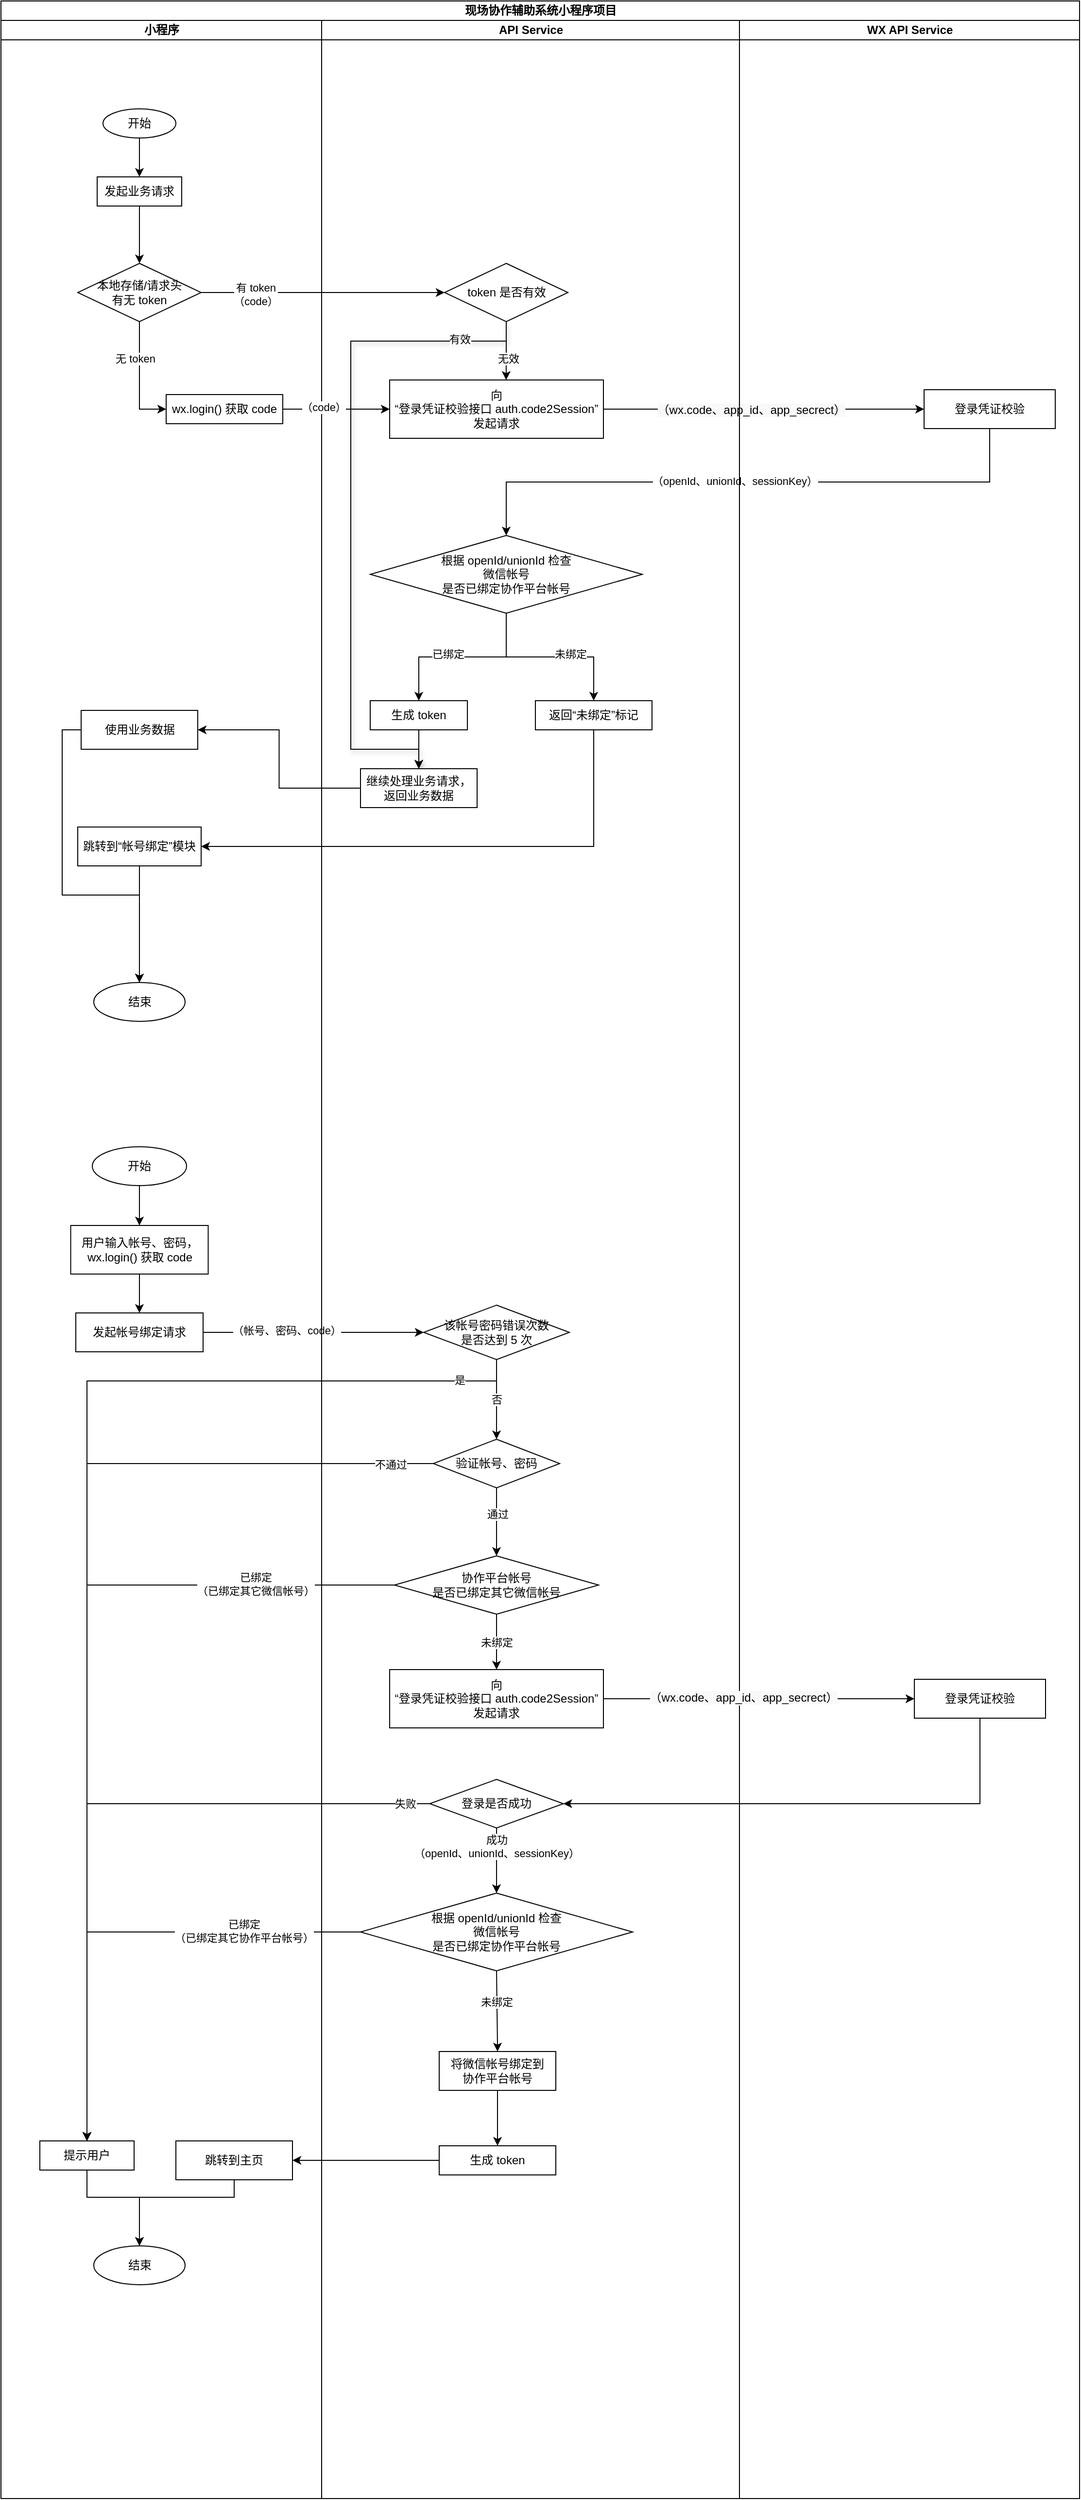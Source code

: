 <mxfile version="14.2.9" type="github">
  <diagram id="qEqpJyWe6qSXdvCc5dsq" name="Page-1">
    <mxGraphModel dx="1422" dy="762" grid="1" gridSize="10" guides="1" tooltips="1" connect="1" arrows="1" fold="1" page="1" pageScale="1" pageWidth="827" pageHeight="1169" math="0" shadow="0">
      <root>
        <mxCell id="0" />
        <mxCell id="1" parent="0" />
        <mxCell id="DzDD1wnCTY82jCdEC3I6-1" value="现场协作辅助系统小程序项目" style="swimlane;html=1;childLayout=stackLayout;resizeParent=1;resizeParentMax=0;startSize=20;" parent="1" vertex="1">
          <mxGeometry x="50" y="30" width="1110" height="2570" as="geometry">
            <mxRectangle x="70" y="40" width="60" height="20" as="alternateBounds" />
          </mxGeometry>
        </mxCell>
        <mxCell id="DzDD1wnCTY82jCdEC3I6-2" style="edgeStyle=orthogonalEdgeStyle;rounded=0;orthogonalLoop=1;jettySize=auto;html=1;entryX=0;entryY=0.5;entryDx=0;entryDy=0;" parent="DzDD1wnCTY82jCdEC3I6-1" source="DzDD1wnCTY82jCdEC3I6-17" target="DzDD1wnCTY82jCdEC3I6-42" edge="1">
          <mxGeometry relative="1" as="geometry">
            <Array as="points">
              <mxPoint x="370" y="300" />
            </Array>
          </mxGeometry>
        </mxCell>
        <mxCell id="DzDD1wnCTY82jCdEC3I6-3" value="有 token&lt;br&gt;（code）" style="edgeLabel;html=1;align=center;verticalAlign=middle;resizable=0;points=[];" parent="DzDD1wnCTY82jCdEC3I6-2" vertex="1" connectable="0">
          <mxGeometry x="-0.158" y="-2" relative="1" as="geometry">
            <mxPoint x="-50" as="offset" />
          </mxGeometry>
        </mxCell>
        <mxCell id="DzDD1wnCTY82jCdEC3I6-6" style="edgeStyle=orthogonalEdgeStyle;rounded=0;orthogonalLoop=1;jettySize=auto;html=1;exitX=1;exitY=0.5;exitDx=0;exitDy=0;entryX=0;entryY=0.5;entryDx=0;entryDy=0;" parent="DzDD1wnCTY82jCdEC3I6-1" source="DzDD1wnCTY82jCdEC3I6-43" target="DzDD1wnCTY82jCdEC3I6-66" edge="1">
          <mxGeometry relative="1" as="geometry" />
        </mxCell>
        <mxCell id="DzDD1wnCTY82jCdEC3I6-7" value="&lt;span style=&quot;font-size: 12px ; background-color: rgb(248 , 249 , 250)&quot;&gt;（wx.code、app_id、app_secrect）&lt;/span&gt;" style="edgeLabel;html=1;align=center;verticalAlign=middle;resizable=0;points=[];" parent="DzDD1wnCTY82jCdEC3I6-6" vertex="1" connectable="0">
          <mxGeometry x="-0.256" y="-1" relative="1" as="geometry">
            <mxPoint x="29" as="offset" />
          </mxGeometry>
        </mxCell>
        <mxCell id="DzDD1wnCTY82jCdEC3I6-8" style="edgeStyle=orthogonalEdgeStyle;rounded=0;orthogonalLoop=1;jettySize=auto;html=1;exitX=0.5;exitY=1;exitDx=0;exitDy=0;entryX=0.5;entryY=0;entryDx=0;entryDy=0;" parent="DzDD1wnCTY82jCdEC3I6-1" source="DzDD1wnCTY82jCdEC3I6-66" target="DzDD1wnCTY82jCdEC3I6-48" edge="1">
          <mxGeometry relative="1" as="geometry">
            <mxPoint x="580" y="530" as="targetPoint" />
          </mxGeometry>
        </mxCell>
        <mxCell id="DzDD1wnCTY82jCdEC3I6-9" value="（openId、unionId、sessionKey）" style="edgeLabel;html=1;align=center;verticalAlign=middle;resizable=0;points=[];" parent="DzDD1wnCTY82jCdEC3I6-8" vertex="1" connectable="0">
          <mxGeometry x="0.051" y="-1" relative="1" as="geometry">
            <mxPoint x="1" as="offset" />
          </mxGeometry>
        </mxCell>
        <mxCell id="DzDD1wnCTY82jCdEC3I6-10" style="edgeStyle=orthogonalEdgeStyle;rounded=0;orthogonalLoop=1;jettySize=auto;html=1;exitX=0.5;exitY=1;exitDx=0;exitDy=0;entryX=1;entryY=0.5;entryDx=0;entryDy=0;" parent="DzDD1wnCTY82jCdEC3I6-1" source="DzDD1wnCTY82jCdEC3I6-49" target="DzDD1wnCTY82jCdEC3I6-23" edge="1">
          <mxGeometry relative="1" as="geometry" />
        </mxCell>
        <mxCell id="DzDD1wnCTY82jCdEC3I6-11" style="edgeStyle=orthogonalEdgeStyle;rounded=0;orthogonalLoop=1;jettySize=auto;html=1;exitX=0;exitY=0.5;exitDx=0;exitDy=0;entryX=1;entryY=0.5;entryDx=0;entryDy=0;" parent="DzDD1wnCTY82jCdEC3I6-1" source="DzDD1wnCTY82jCdEC3I6-52" target="DzDD1wnCTY82jCdEC3I6-21" edge="1">
          <mxGeometry relative="1" as="geometry" />
        </mxCell>
        <mxCell id="DzDD1wnCTY82jCdEC3I6-12" style="edgeStyle=orthogonalEdgeStyle;rounded=0;sketch=0;jumpStyle=arc;jumpSize=10;orthogonalLoop=1;jettySize=auto;html=1;exitX=1;exitY=0.5;exitDx=0;exitDy=0;shadow=0;endArrow=classic;endFill=1;entryX=0;entryY=0.5;entryDx=0;entryDy=0;" parent="DzDD1wnCTY82jCdEC3I6-1" source="DzDD1wnCTY82jCdEC3I6-28" target="kSkLTHyGIWRU16GdgBm4-1" edge="1">
          <mxGeometry relative="1" as="geometry">
            <mxPoint x="400" y="1371" as="targetPoint" />
          </mxGeometry>
        </mxCell>
        <mxCell id="DzDD1wnCTY82jCdEC3I6-13" value="（帐号、密码、code）" style="edgeLabel;html=1;align=center;verticalAlign=middle;resizable=0;points=[];" parent="DzDD1wnCTY82jCdEC3I6-12" vertex="1" connectable="0">
          <mxGeometry x="-0.244" y="2" relative="1" as="geometry">
            <mxPoint as="offset" />
          </mxGeometry>
        </mxCell>
        <mxCell id="DzDD1wnCTY82jCdEC3I6-14" value="小程序" style="swimlane;html=1;startSize=20;" parent="DzDD1wnCTY82jCdEC3I6-1" vertex="1">
          <mxGeometry y="20" width="330" height="2550" as="geometry" />
        </mxCell>
        <mxCell id="DzDD1wnCTY82jCdEC3I6-15" style="edgeStyle=orthogonalEdgeStyle;rounded=0;orthogonalLoop=1;jettySize=auto;html=1;exitX=0.5;exitY=1;exitDx=0;exitDy=0;entryX=0.5;entryY=0;entryDx=0;entryDy=0;" parent="DzDD1wnCTY82jCdEC3I6-14" source="DzDD1wnCTY82jCdEC3I6-16" target="DzDD1wnCTY82jCdEC3I6-25" edge="1">
          <mxGeometry relative="1" as="geometry" />
        </mxCell>
        <mxCell id="DzDD1wnCTY82jCdEC3I6-16" value="开始" style="ellipse;whiteSpace=wrap;html=1;" parent="DzDD1wnCTY82jCdEC3I6-14" vertex="1">
          <mxGeometry x="105" y="91" width="75" height="30" as="geometry" />
        </mxCell>
        <mxCell id="DzDD1wnCTY82jCdEC3I6-17" value="本地存储/请求头&lt;br&gt;有无 token" style="rhombus;whiteSpace=wrap;html=1;" parent="DzDD1wnCTY82jCdEC3I6-14" vertex="1">
          <mxGeometry x="79" y="250" width="127" height="60" as="geometry" />
        </mxCell>
        <mxCell id="DzDD1wnCTY82jCdEC3I6-20" style="edgeStyle=orthogonalEdgeStyle;rounded=0;orthogonalLoop=1;jettySize=auto;html=1;exitX=0;exitY=0.5;exitDx=0;exitDy=0;entryX=0.5;entryY=0;entryDx=0;entryDy=0;" parent="DzDD1wnCTY82jCdEC3I6-14" source="DzDD1wnCTY82jCdEC3I6-21" target="DzDD1wnCTY82jCdEC3I6-22" edge="1">
          <mxGeometry relative="1" as="geometry">
            <Array as="points">
              <mxPoint x="63" y="730" />
              <mxPoint x="63" y="900" />
              <mxPoint x="143" y="900" />
            </Array>
          </mxGeometry>
        </mxCell>
        <mxCell id="DzDD1wnCTY82jCdEC3I6-21" value="使用业务数据" style="rounded=0;whiteSpace=wrap;html=1;" parent="DzDD1wnCTY82jCdEC3I6-14" vertex="1">
          <mxGeometry x="82.5" y="710" width="120" height="40" as="geometry" />
        </mxCell>
        <mxCell id="DzDD1wnCTY82jCdEC3I6-22" value="结束" style="ellipse;whiteSpace=wrap;html=1;" parent="DzDD1wnCTY82jCdEC3I6-14" vertex="1">
          <mxGeometry x="95.5" y="990" width="94" height="40" as="geometry" />
        </mxCell>
        <mxCell id="DzDD1wnCTY82jCdEC3I6-23" value="跳转到“帐号绑定”模块" style="rounded=0;whiteSpace=wrap;html=1;" parent="DzDD1wnCTY82jCdEC3I6-14" vertex="1">
          <mxGeometry x="79" y="830" width="127" height="40" as="geometry" />
        </mxCell>
        <mxCell id="DzDD1wnCTY82jCdEC3I6-24" style="edgeStyle=orthogonalEdgeStyle;rounded=0;orthogonalLoop=1;jettySize=auto;html=1;exitX=0.5;exitY=1;exitDx=0;exitDy=0;entryX=0.5;entryY=0;entryDx=0;entryDy=0;" parent="DzDD1wnCTY82jCdEC3I6-14" source="DzDD1wnCTY82jCdEC3I6-25" target="DzDD1wnCTY82jCdEC3I6-17" edge="1">
          <mxGeometry relative="1" as="geometry">
            <mxPoint x="142.5" y="180" as="targetPoint" />
          </mxGeometry>
        </mxCell>
        <mxCell id="DzDD1wnCTY82jCdEC3I6-25" value="发起业务请求" style="rounded=0;whiteSpace=wrap;html=1;" parent="DzDD1wnCTY82jCdEC3I6-14" vertex="1">
          <mxGeometry x="99" y="161" width="87" height="30" as="geometry" />
        </mxCell>
        <mxCell id="DzDD1wnCTY82jCdEC3I6-26" style="edgeStyle=orthogonalEdgeStyle;rounded=0;sketch=0;jumpStyle=arc;jumpSize=10;orthogonalLoop=1;jettySize=auto;html=1;exitX=0.5;exitY=1;exitDx=0;exitDy=0;entryX=0.5;entryY=0;entryDx=0;entryDy=0;shadow=0;endArrow=classic;endFill=1;" parent="DzDD1wnCTY82jCdEC3I6-14" source="DzDD1wnCTY82jCdEC3I6-27" target="DzDD1wnCTY82jCdEC3I6-30" edge="1">
          <mxGeometry relative="1" as="geometry" />
        </mxCell>
        <mxCell id="DzDD1wnCTY82jCdEC3I6-27" value="开始" style="ellipse;whiteSpace=wrap;html=1;" parent="DzDD1wnCTY82jCdEC3I6-14" vertex="1">
          <mxGeometry x="94" y="1159" width="97" height="40" as="geometry" />
        </mxCell>
        <mxCell id="DzDD1wnCTY82jCdEC3I6-28" value="发起帐号绑定请求" style="rounded=0;whiteSpace=wrap;html=1;" parent="DzDD1wnCTY82jCdEC3I6-14" vertex="1">
          <mxGeometry x="77" y="1330" width="131" height="40" as="geometry" />
        </mxCell>
        <mxCell id="DzDD1wnCTY82jCdEC3I6-29" style="edgeStyle=orthogonalEdgeStyle;rounded=0;sketch=0;jumpStyle=arc;jumpSize=10;orthogonalLoop=1;jettySize=auto;html=1;exitX=0.5;exitY=1;exitDx=0;exitDy=0;entryX=0.5;entryY=0;entryDx=0;entryDy=0;shadow=0;endArrow=classic;endFill=1;" parent="DzDD1wnCTY82jCdEC3I6-14" source="DzDD1wnCTY82jCdEC3I6-30" target="DzDD1wnCTY82jCdEC3I6-28" edge="1">
          <mxGeometry relative="1" as="geometry" />
        </mxCell>
        <mxCell id="DzDD1wnCTY82jCdEC3I6-30" value="用户输入帐号、密码，&lt;br&gt;wx.login() 获取 code" style="rounded=0;whiteSpace=wrap;html=1;" parent="DzDD1wnCTY82jCdEC3I6-14" vertex="1">
          <mxGeometry x="71.75" y="1240" width="141.5" height="50" as="geometry" />
        </mxCell>
        <mxCell id="DzDD1wnCTY82jCdEC3I6-31" style="edgeStyle=orthogonalEdgeStyle;rounded=0;sketch=0;jumpStyle=arc;jumpSize=10;orthogonalLoop=1;jettySize=auto;html=1;exitX=0.5;exitY=1;exitDx=0;exitDy=0;entryX=0.5;entryY=0;entryDx=0;entryDy=0;shadow=0;endArrow=classic;endFill=1;" parent="DzDD1wnCTY82jCdEC3I6-14" source="DzDD1wnCTY82jCdEC3I6-32" target="DzDD1wnCTY82jCdEC3I6-33" edge="1">
          <mxGeometry relative="1" as="geometry">
            <Array as="points">
              <mxPoint x="240" y="2240" />
              <mxPoint x="143" y="2240" />
            </Array>
          </mxGeometry>
        </mxCell>
        <mxCell id="DzDD1wnCTY82jCdEC3I6-32" value="跳转到主页" style="rounded=0;whiteSpace=wrap;html=1;" parent="DzDD1wnCTY82jCdEC3I6-14" vertex="1">
          <mxGeometry x="180" y="2182" width="120" height="40" as="geometry" />
        </mxCell>
        <mxCell id="DzDD1wnCTY82jCdEC3I6-33" value="结束" style="ellipse;whiteSpace=wrap;html=1;" parent="DzDD1wnCTY82jCdEC3I6-14" vertex="1">
          <mxGeometry x="95.5" y="2290" width="94" height="40" as="geometry" />
        </mxCell>
        <mxCell id="DzDD1wnCTY82jCdEC3I6-34" style="edgeStyle=orthogonalEdgeStyle;rounded=0;sketch=0;jumpStyle=arc;jumpSize=10;orthogonalLoop=1;jettySize=auto;html=1;exitX=0.5;exitY=1;exitDx=0;exitDy=0;entryX=0.5;entryY=0;entryDx=0;entryDy=0;shadow=0;endArrow=classic;endFill=1;" parent="DzDD1wnCTY82jCdEC3I6-14" source="DzDD1wnCTY82jCdEC3I6-35" target="DzDD1wnCTY82jCdEC3I6-33" edge="1">
          <mxGeometry relative="1" as="geometry">
            <Array as="points">
              <mxPoint x="89" y="2240" />
              <mxPoint x="143" y="2240" />
            </Array>
          </mxGeometry>
        </mxCell>
        <mxCell id="DzDD1wnCTY82jCdEC3I6-35" value="提示用户" style="rounded=0;whiteSpace=wrap;html=1;" parent="DzDD1wnCTY82jCdEC3I6-14" vertex="1">
          <mxGeometry x="40" y="2182" width="97" height="30" as="geometry" />
        </mxCell>
        <mxCell id="DzDD1wnCTY82jCdEC3I6-36" style="edgeStyle=orthogonalEdgeStyle;rounded=0;orthogonalLoop=1;jettySize=auto;html=1;exitX=0.5;exitY=1;exitDx=0;exitDy=0;entryX=0.5;entryY=0;entryDx=0;entryDy=0;" parent="DzDD1wnCTY82jCdEC3I6-14" source="DzDD1wnCTY82jCdEC3I6-23" target="DzDD1wnCTY82jCdEC3I6-22" edge="1">
          <mxGeometry relative="1" as="geometry">
            <mxPoint x="163" y="970" as="targetPoint" />
          </mxGeometry>
        </mxCell>
        <mxCell id="YFBNtk_fwWWQmXkCa9Na-1" value="wx.login() 获取 code" style="rounded=0;whiteSpace=wrap;html=1;" parent="DzDD1wnCTY82jCdEC3I6-14" vertex="1">
          <mxGeometry x="170" y="385" width="120" height="30" as="geometry" />
        </mxCell>
        <mxCell id="DzDD1wnCTY82jCdEC3I6-4" style="edgeStyle=orthogonalEdgeStyle;rounded=0;orthogonalLoop=1;jettySize=auto;html=1;exitX=0.5;exitY=1;exitDx=0;exitDy=0;entryX=0;entryY=0.5;entryDx=0;entryDy=0;" parent="DzDD1wnCTY82jCdEC3I6-14" source="DzDD1wnCTY82jCdEC3I6-17" target="YFBNtk_fwWWQmXkCa9Na-1" edge="1">
          <mxGeometry relative="1" as="geometry">
            <mxPoint x="120" y="540" as="targetPoint" />
          </mxGeometry>
        </mxCell>
        <mxCell id="DzDD1wnCTY82jCdEC3I6-5" value="无 token&lt;br&gt;" style="edgeLabel;html=1;align=center;verticalAlign=middle;resizable=0;points=[];" parent="DzDD1wnCTY82jCdEC3I6-4" vertex="1" connectable="0">
          <mxGeometry x="0.352" y="-2" relative="1" as="geometry">
            <mxPoint x="-2.5" y="-42" as="offset" />
          </mxGeometry>
        </mxCell>
        <mxCell id="DzDD1wnCTY82jCdEC3I6-37" value="API Service" style="swimlane;html=1;startSize=20;" parent="DzDD1wnCTY82jCdEC3I6-1" vertex="1">
          <mxGeometry x="330" y="20" width="430" height="2550" as="geometry" />
        </mxCell>
        <object label="" id="DzDD1wnCTY82jCdEC3I6-38">
          <mxCell style="edgeStyle=orthogonalEdgeStyle;rounded=0;orthogonalLoop=1;jettySize=auto;html=1;exitX=0.5;exitY=1;exitDx=0;exitDy=0;entryX=0.545;entryY=0;entryDx=0;entryDy=0;entryPerimeter=0;" parent="DzDD1wnCTY82jCdEC3I6-37" source="DzDD1wnCTY82jCdEC3I6-42" target="DzDD1wnCTY82jCdEC3I6-43" edge="1">
            <mxGeometry relative="1" as="geometry">
              <Array as="points">
                <mxPoint x="190" y="340" />
                <mxPoint x="190" y="340" />
              </Array>
            </mxGeometry>
          </mxCell>
        </object>
        <mxCell id="DzDD1wnCTY82jCdEC3I6-39" value="无效" style="edgeLabel;html=1;align=center;verticalAlign=middle;resizable=0;points=[];" parent="DzDD1wnCTY82jCdEC3I6-38" vertex="1" connectable="0">
          <mxGeometry x="-0.255" y="2" relative="1" as="geometry">
            <mxPoint y="15" as="offset" />
          </mxGeometry>
        </mxCell>
        <mxCell id="DzDD1wnCTY82jCdEC3I6-40" style="orthogonalLoop=1;jettySize=auto;html=1;exitX=0.5;exitY=1;exitDx=0;exitDy=0;entryX=0.5;entryY=0;entryDx=0;entryDy=0;shadow=1;sketch=0;jumpStyle=arc;jumpSize=10;rounded=0;elbow=vertical;edgeStyle=orthogonalEdgeStyle;" parent="DzDD1wnCTY82jCdEC3I6-37" source="DzDD1wnCTY82jCdEC3I6-42" target="DzDD1wnCTY82jCdEC3I6-52" edge="1">
          <mxGeometry relative="1" as="geometry">
            <Array as="points">
              <mxPoint x="190" y="330" />
              <mxPoint x="30" y="330" />
              <mxPoint x="30" y="750" />
              <mxPoint x="100" y="750" />
            </Array>
          </mxGeometry>
        </mxCell>
        <mxCell id="DzDD1wnCTY82jCdEC3I6-41" value="有效" style="edgeLabel;html=1;align=center;verticalAlign=middle;resizable=0;points=[];" parent="DzDD1wnCTY82jCdEC3I6-40" vertex="1" connectable="0">
          <mxGeometry x="-0.803" y="-2" relative="1" as="geometry">
            <mxPoint as="offset" />
          </mxGeometry>
        </mxCell>
        <mxCell id="DzDD1wnCTY82jCdEC3I6-42" value="token 是否有效" style="rhombus;whiteSpace=wrap;html=1;" parent="DzDD1wnCTY82jCdEC3I6-37" vertex="1">
          <mxGeometry x="126.5" y="250" width="127" height="60" as="geometry" />
        </mxCell>
        <mxCell id="DzDD1wnCTY82jCdEC3I6-43" value="向&lt;br&gt;“登录凭证校验接口 auth.code2Session”&lt;br&gt;发起请求" style="rounded=0;whiteSpace=wrap;html=1;" parent="DzDD1wnCTY82jCdEC3I6-37" vertex="1">
          <mxGeometry x="70" y="370" width="220" height="60" as="geometry" />
        </mxCell>
        <mxCell id="DzDD1wnCTY82jCdEC3I6-44" style="edgeStyle=orthogonalEdgeStyle;rounded=0;orthogonalLoop=1;jettySize=auto;html=1;exitX=0.5;exitY=1;exitDx=0;exitDy=0;entryX=0.5;entryY=0;entryDx=0;entryDy=0;" parent="DzDD1wnCTY82jCdEC3I6-37" source="DzDD1wnCTY82jCdEC3I6-48" target="DzDD1wnCTY82jCdEC3I6-51" edge="1">
          <mxGeometry relative="1" as="geometry">
            <mxPoint x="90" y="660" as="targetPoint" />
          </mxGeometry>
        </mxCell>
        <mxCell id="DzDD1wnCTY82jCdEC3I6-45" value="已绑定" style="edgeLabel;html=1;align=center;verticalAlign=middle;resizable=0;points=[];" parent="DzDD1wnCTY82jCdEC3I6-44" vertex="1" connectable="0">
          <mxGeometry x="0.173" y="-3" relative="1" as="geometry">
            <mxPoint as="offset" />
          </mxGeometry>
        </mxCell>
        <mxCell id="DzDD1wnCTY82jCdEC3I6-46" style="edgeStyle=orthogonalEdgeStyle;rounded=0;orthogonalLoop=1;jettySize=auto;html=1;exitX=0.5;exitY=1;exitDx=0;exitDy=0;" parent="DzDD1wnCTY82jCdEC3I6-37" source="DzDD1wnCTY82jCdEC3I6-48" target="DzDD1wnCTY82jCdEC3I6-49" edge="1">
          <mxGeometry relative="1" as="geometry" />
        </mxCell>
        <mxCell id="DzDD1wnCTY82jCdEC3I6-47" value="未绑定" style="edgeLabel;html=1;align=center;verticalAlign=middle;resizable=0;points=[];" parent="DzDD1wnCTY82jCdEC3I6-46" vertex="1" connectable="0">
          <mxGeometry x="0.229" y="3" relative="1" as="geometry">
            <mxPoint as="offset" />
          </mxGeometry>
        </mxCell>
        <mxCell id="DzDD1wnCTY82jCdEC3I6-48" value="&lt;span&gt;根据 openId/unionId 检查&lt;/span&gt;&lt;br&gt;&lt;span&gt;微信帐号&lt;/span&gt;&lt;br&gt;&lt;span&gt;是否已绑定协作平台帐号&lt;/span&gt;" style="rhombus;whiteSpace=wrap;html=1;" parent="DzDD1wnCTY82jCdEC3I6-37" vertex="1">
          <mxGeometry x="50" y="530" width="280" height="80" as="geometry" />
        </mxCell>
        <mxCell id="DzDD1wnCTY82jCdEC3I6-49" value="返回“未绑定”标记" style="rounded=0;whiteSpace=wrap;html=1;" parent="DzDD1wnCTY82jCdEC3I6-37" vertex="1">
          <mxGeometry x="220" y="700" width="120" height="30" as="geometry" />
        </mxCell>
        <mxCell id="DzDD1wnCTY82jCdEC3I6-50" style="edgeStyle=orthogonalEdgeStyle;rounded=0;orthogonalLoop=1;jettySize=auto;html=1;exitX=0.5;exitY=1;exitDx=0;exitDy=0;entryX=0.5;entryY=0;entryDx=0;entryDy=0;" parent="DzDD1wnCTY82jCdEC3I6-37" source="DzDD1wnCTY82jCdEC3I6-51" target="DzDD1wnCTY82jCdEC3I6-52" edge="1">
          <mxGeometry relative="1" as="geometry" />
        </mxCell>
        <mxCell id="DzDD1wnCTY82jCdEC3I6-51" value="生成 token" style="rounded=0;whiteSpace=wrap;html=1;" parent="DzDD1wnCTY82jCdEC3I6-37" vertex="1">
          <mxGeometry x="50" y="700" width="100" height="30" as="geometry" />
        </mxCell>
        <mxCell id="DzDD1wnCTY82jCdEC3I6-52" value="&lt;span&gt;继续处理业务请求，&lt;/span&gt;&lt;br&gt;&lt;span&gt;返回业务数据&lt;/span&gt;" style="rounded=0;whiteSpace=wrap;html=1;" parent="DzDD1wnCTY82jCdEC3I6-37" vertex="1">
          <mxGeometry x="40" y="770" width="120" height="40" as="geometry" />
        </mxCell>
        <mxCell id="DzDD1wnCTY82jCdEC3I6-53" value="向&lt;br&gt;“登录凭证校验接口 auth.code2Session”&lt;br&gt;发起请求" style="rounded=0;whiteSpace=wrap;html=1;" parent="DzDD1wnCTY82jCdEC3I6-37" vertex="1">
          <mxGeometry x="70" y="1697" width="220" height="60" as="geometry" />
        </mxCell>
        <mxCell id="DzDD1wnCTY82jCdEC3I6-56" style="edgeStyle=orthogonalEdgeStyle;rounded=0;sketch=0;jumpStyle=arc;jumpSize=10;orthogonalLoop=1;jettySize=auto;html=1;exitX=0.5;exitY=1;exitDx=0;exitDy=0;entryX=0.5;entryY=0;entryDx=0;entryDy=0;shadow=0;endArrow=classic;endFill=1;" parent="DzDD1wnCTY82jCdEC3I6-37" source="DzDD1wnCTY82jCdEC3I6-58" target="DzDD1wnCTY82jCdEC3I6-60" edge="1">
          <mxGeometry relative="1" as="geometry" />
        </mxCell>
        <mxCell id="DzDD1wnCTY82jCdEC3I6-57" value="未绑定" style="edgeLabel;html=1;align=center;verticalAlign=middle;resizable=0;points=[];" parent="DzDD1wnCTY82jCdEC3I6-56" vertex="1" connectable="0">
          <mxGeometry x="-0.163" relative="1" as="geometry">
            <mxPoint y="-3" as="offset" />
          </mxGeometry>
        </mxCell>
        <mxCell id="DzDD1wnCTY82jCdEC3I6-58" value="&lt;span&gt;根据 openId/unionId 检查&lt;/span&gt;&lt;br&gt;&lt;span&gt;微信帐号&lt;/span&gt;&lt;br&gt;&lt;span&gt;是否已绑定协作平台帐号&lt;/span&gt;" style="rhombus;whiteSpace=wrap;html=1;" parent="DzDD1wnCTY82jCdEC3I6-37" vertex="1">
          <mxGeometry x="40" y="1927" width="280" height="80" as="geometry" />
        </mxCell>
        <mxCell id="DzDD1wnCTY82jCdEC3I6-59" style="edgeStyle=orthogonalEdgeStyle;rounded=0;sketch=0;jumpStyle=arc;jumpSize=10;orthogonalLoop=1;jettySize=auto;html=1;exitX=0.5;exitY=1;exitDx=0;exitDy=0;entryX=0.5;entryY=0;entryDx=0;entryDy=0;shadow=0;endArrow=classic;endFill=1;" parent="DzDD1wnCTY82jCdEC3I6-37" source="DzDD1wnCTY82jCdEC3I6-60" target="DzDD1wnCTY82jCdEC3I6-61" edge="1">
          <mxGeometry relative="1" as="geometry">
            <Array as="points">
              <mxPoint x="181" y="2130" />
              <mxPoint x="181" y="2130" />
            </Array>
          </mxGeometry>
        </mxCell>
        <mxCell id="DzDD1wnCTY82jCdEC3I6-60" value="将微信帐号绑定到&lt;br&gt;协作平台帐号" style="rounded=0;whiteSpace=wrap;html=1;" parent="DzDD1wnCTY82jCdEC3I6-37" vertex="1">
          <mxGeometry x="121" y="2090" width="120" height="40" as="geometry" />
        </mxCell>
        <mxCell id="DzDD1wnCTY82jCdEC3I6-61" value="生成 token" style="rounded=0;whiteSpace=wrap;html=1;" parent="DzDD1wnCTY82jCdEC3I6-37" vertex="1">
          <mxGeometry x="121" y="2187" width="120" height="30" as="geometry" />
        </mxCell>
        <mxCell id="DzDD1wnCTY82jCdEC3I6-62" style="edgeStyle=orthogonalEdgeStyle;rounded=0;sketch=0;jumpStyle=arc;jumpSize=10;orthogonalLoop=1;jettySize=auto;html=1;exitX=0.5;exitY=1;exitDx=0;exitDy=0;shadow=0;endArrow=classic;endFill=1;" parent="DzDD1wnCTY82jCdEC3I6-37" source="kSkLTHyGIWRU16GdgBm4-4" target="kSkLTHyGIWRU16GdgBm4-3" edge="1">
          <mxGeometry relative="1" as="geometry">
            <mxPoint x="180" y="1516" as="sourcePoint" />
          </mxGeometry>
        </mxCell>
        <mxCell id="DzDD1wnCTY82jCdEC3I6-63" value="通过" style="edgeLabel;html=1;align=center;verticalAlign=middle;resizable=0;points=[];" parent="DzDD1wnCTY82jCdEC3I6-62" vertex="1" connectable="0">
          <mxGeometry x="-0.222" y="1" relative="1" as="geometry">
            <mxPoint as="offset" />
          </mxGeometry>
        </mxCell>
        <mxCell id="kSkLTHyGIWRU16GdgBm4-10" value="否" style="edgeStyle=orthogonalEdgeStyle;rounded=0;orthogonalLoop=1;jettySize=auto;html=1;exitX=0.5;exitY=1;exitDx=0;exitDy=0;entryX=0.5;entryY=0;entryDx=0;entryDy=0;" edge="1" parent="DzDD1wnCTY82jCdEC3I6-37" source="kSkLTHyGIWRU16GdgBm4-1" target="kSkLTHyGIWRU16GdgBm4-4">
          <mxGeometry relative="1" as="geometry">
            <mxPoint x="180" y="1378" as="sourcePoint" />
            <mxPoint x="180" y="1460" as="targetPoint" />
          </mxGeometry>
        </mxCell>
        <mxCell id="kSkLTHyGIWRU16GdgBm4-1" value="该帐号密码错误次数&lt;br&gt;是否达到 5 次" style="rhombus;whiteSpace=wrap;html=1;" vertex="1" parent="DzDD1wnCTY82jCdEC3I6-37">
          <mxGeometry x="105" y="1322" width="150" height="56" as="geometry" />
        </mxCell>
        <mxCell id="kSkLTHyGIWRU16GdgBm4-4" value="验证帐号、密码" style="rhombus;whiteSpace=wrap;html=1;" vertex="1" parent="DzDD1wnCTY82jCdEC3I6-37">
          <mxGeometry x="115" y="1460" width="130" height="50" as="geometry" />
        </mxCell>
        <mxCell id="kSkLTHyGIWRU16GdgBm4-11" value="未绑定" style="edgeStyle=orthogonalEdgeStyle;rounded=0;orthogonalLoop=1;jettySize=auto;html=1;exitX=0.5;exitY=1;exitDx=0;exitDy=0;entryX=0.5;entryY=0;entryDx=0;entryDy=0;" edge="1" parent="DzDD1wnCTY82jCdEC3I6-37" source="kSkLTHyGIWRU16GdgBm4-3" target="DzDD1wnCTY82jCdEC3I6-53">
          <mxGeometry relative="1" as="geometry" />
        </mxCell>
        <mxCell id="kSkLTHyGIWRU16GdgBm4-3" value="&lt;span&gt;协作平台帐号&lt;br&gt;是否已绑定其它微信帐号&lt;/span&gt;" style="rhombus;whiteSpace=wrap;html=1;" vertex="1" parent="DzDD1wnCTY82jCdEC3I6-37">
          <mxGeometry x="75" y="1580" width="210" height="60" as="geometry" />
        </mxCell>
        <mxCell id="kSkLTHyGIWRU16GdgBm4-17" style="edgeStyle=orthogonalEdgeStyle;rounded=0;orthogonalLoop=1;jettySize=auto;html=1;exitX=0.5;exitY=1;exitDx=0;exitDy=0;entryX=0.5;entryY=0;entryDx=0;entryDy=0;" edge="1" parent="DzDD1wnCTY82jCdEC3I6-37" source="kSkLTHyGIWRU16GdgBm4-2" target="DzDD1wnCTY82jCdEC3I6-58">
          <mxGeometry relative="1" as="geometry" />
        </mxCell>
        <mxCell id="kSkLTHyGIWRU16GdgBm4-18" value="成功&lt;br&gt;（openId、unionId、sessionKey）" style="edgeLabel;html=1;align=center;verticalAlign=middle;resizable=0;points=[];" vertex="1" connectable="0" parent="kSkLTHyGIWRU16GdgBm4-17">
          <mxGeometry x="-0.433" relative="1" as="geometry">
            <mxPoint as="offset" />
          </mxGeometry>
        </mxCell>
        <mxCell id="kSkLTHyGIWRU16GdgBm4-2" value="登录是否成功" style="rhombus;whiteSpace=wrap;html=1;" vertex="1" parent="DzDD1wnCTY82jCdEC3I6-37">
          <mxGeometry x="111.25" y="1810" width="137.5" height="50" as="geometry" />
        </mxCell>
        <mxCell id="DzDD1wnCTY82jCdEC3I6-65" value="WX API Service" style="swimlane;html=1;startSize=20;" parent="DzDD1wnCTY82jCdEC3I6-1" vertex="1">
          <mxGeometry x="760" y="20" width="350" height="2550" as="geometry" />
        </mxCell>
        <mxCell id="DzDD1wnCTY82jCdEC3I6-66" value="登录凭证校验" style="rounded=0;whiteSpace=wrap;html=1;" parent="DzDD1wnCTY82jCdEC3I6-65" vertex="1">
          <mxGeometry x="190" y="380" width="135" height="40" as="geometry" />
        </mxCell>
        <mxCell id="DzDD1wnCTY82jCdEC3I6-67" value="登录凭证校验" style="rounded=0;whiteSpace=wrap;html=1;" parent="DzDD1wnCTY82jCdEC3I6-65" vertex="1">
          <mxGeometry x="180" y="1707" width="135" height="40" as="geometry" />
        </mxCell>
        <mxCell id="DzDD1wnCTY82jCdEC3I6-68" style="edgeStyle=orthogonalEdgeStyle;rounded=0;sketch=0;jumpStyle=arc;jumpSize=10;orthogonalLoop=1;jettySize=auto;html=1;exitX=1;exitY=0.5;exitDx=0;exitDy=0;entryX=0;entryY=0.5;entryDx=0;entryDy=0;shadow=0;endArrow=classic;endFill=1;" parent="DzDD1wnCTY82jCdEC3I6-1" source="DzDD1wnCTY82jCdEC3I6-53" target="DzDD1wnCTY82jCdEC3I6-67" edge="1">
          <mxGeometry relative="1" as="geometry" />
        </mxCell>
        <mxCell id="DzDD1wnCTY82jCdEC3I6-69" value="&lt;span style=&quot;font-size: 12px ; background-color: rgb(248 , 249 , 250)&quot;&gt;（wx.code、app_id、app_secrect）&lt;/span&gt;" style="edgeLabel;html=1;align=center;verticalAlign=middle;resizable=0;points=[];" parent="DzDD1wnCTY82jCdEC3I6-68" vertex="1" connectable="0">
          <mxGeometry x="-0.288" y="1" relative="1" as="geometry">
            <mxPoint x="30" as="offset" />
          </mxGeometry>
        </mxCell>
        <mxCell id="DzDD1wnCTY82jCdEC3I6-70" style="edgeStyle=orthogonalEdgeStyle;rounded=0;sketch=0;jumpStyle=arc;jumpSize=10;orthogonalLoop=1;jettySize=auto;html=1;exitX=0.5;exitY=1;exitDx=0;exitDy=0;shadow=0;endArrow=classic;endFill=1;entryX=1;entryY=0.5;entryDx=0;entryDy=0;" parent="DzDD1wnCTY82jCdEC3I6-1" source="DzDD1wnCTY82jCdEC3I6-67" target="kSkLTHyGIWRU16GdgBm4-2" edge="1">
          <mxGeometry relative="1" as="geometry">
            <mxPoint x="900" y="1980" as="targetPoint" />
          </mxGeometry>
        </mxCell>
        <mxCell id="DzDD1wnCTY82jCdEC3I6-72" style="edgeStyle=orthogonalEdgeStyle;rounded=0;sketch=0;jumpStyle=arc;jumpSize=10;orthogonalLoop=1;jettySize=auto;html=1;exitX=0;exitY=0.5;exitDx=0;exitDy=0;entryX=1;entryY=0.5;entryDx=0;entryDy=0;shadow=0;endArrow=classic;endFill=1;" parent="DzDD1wnCTY82jCdEC3I6-1" source="DzDD1wnCTY82jCdEC3I6-61" target="DzDD1wnCTY82jCdEC3I6-32" edge="1">
          <mxGeometry relative="1" as="geometry" />
        </mxCell>
        <mxCell id="DzDD1wnCTY82jCdEC3I6-73" style="edgeStyle=orthogonalEdgeStyle;rounded=0;sketch=0;jumpStyle=arc;jumpSize=10;orthogonalLoop=1;jettySize=auto;html=1;shadow=0;endArrow=classic;endFill=1;entryX=0.5;entryY=0;entryDx=0;entryDy=0;exitX=0;exitY=0.5;exitDx=0;exitDy=0;" parent="DzDD1wnCTY82jCdEC3I6-1" source="kSkLTHyGIWRU16GdgBm4-4" target="DzDD1wnCTY82jCdEC3I6-35" edge="1">
          <mxGeometry relative="1" as="geometry">
            <mxPoint x="510" y="1536" as="sourcePoint" />
            <mxPoint x="30" y="1960" as="targetPoint" />
            <Array as="points">
              <mxPoint x="89" y="1505" />
            </Array>
          </mxGeometry>
        </mxCell>
        <mxCell id="DzDD1wnCTY82jCdEC3I6-74" value="不通过" style="edgeLabel;html=1;align=center;verticalAlign=middle;resizable=0;points=[];" parent="DzDD1wnCTY82jCdEC3I6-73" vertex="1" connectable="0">
          <mxGeometry x="-0.783" y="1" relative="1" as="geometry">
            <mxPoint x="70" as="offset" />
          </mxGeometry>
        </mxCell>
        <mxCell id="YFBNtk_fwWWQmXkCa9Na-2" style="edgeStyle=orthogonalEdgeStyle;rounded=0;orthogonalLoop=1;jettySize=auto;html=1;exitX=1;exitY=0.5;exitDx=0;exitDy=0;entryX=0;entryY=0.5;entryDx=0;entryDy=0;" parent="DzDD1wnCTY82jCdEC3I6-1" source="YFBNtk_fwWWQmXkCa9Na-1" target="DzDD1wnCTY82jCdEC3I6-43" edge="1">
          <mxGeometry relative="1" as="geometry" />
        </mxCell>
        <mxCell id="YFBNtk_fwWWQmXkCa9Na-3" value="（code）" style="edgeLabel;html=1;align=center;verticalAlign=middle;resizable=0;points=[];" parent="YFBNtk_fwWWQmXkCa9Na-2" vertex="1" connectable="0">
          <mxGeometry x="-0.236" y="2" relative="1" as="geometry">
            <mxPoint as="offset" />
          </mxGeometry>
        </mxCell>
        <mxCell id="kSkLTHyGIWRU16GdgBm4-8" style="edgeStyle=orthogonalEdgeStyle;rounded=0;orthogonalLoop=1;jettySize=auto;html=1;exitX=0.5;exitY=1;exitDx=0;exitDy=0;entryX=0.5;entryY=0;entryDx=0;entryDy=0;" edge="1" parent="DzDD1wnCTY82jCdEC3I6-1" source="kSkLTHyGIWRU16GdgBm4-1" target="DzDD1wnCTY82jCdEC3I6-35">
          <mxGeometry relative="1" as="geometry">
            <Array as="points">
              <mxPoint x="510" y="1420" />
              <mxPoint x="89" y="1420" />
            </Array>
          </mxGeometry>
        </mxCell>
        <mxCell id="kSkLTHyGIWRU16GdgBm4-9" value="是" style="edgeLabel;html=1;align=center;verticalAlign=middle;resizable=0;points=[];" vertex="1" connectable="0" parent="kSkLTHyGIWRU16GdgBm4-8">
          <mxGeometry x="-0.901" y="-1" relative="1" as="geometry">
            <mxPoint as="offset" />
          </mxGeometry>
        </mxCell>
        <mxCell id="kSkLTHyGIWRU16GdgBm4-12" style="edgeStyle=orthogonalEdgeStyle;rounded=0;orthogonalLoop=1;jettySize=auto;html=1;exitX=0;exitY=0.5;exitDx=0;exitDy=0;entryX=0.5;entryY=0;entryDx=0;entryDy=0;" edge="1" parent="DzDD1wnCTY82jCdEC3I6-1" source="kSkLTHyGIWRU16GdgBm4-3" target="DzDD1wnCTY82jCdEC3I6-35">
          <mxGeometry relative="1" as="geometry" />
        </mxCell>
        <mxCell id="kSkLTHyGIWRU16GdgBm4-13" value="已绑定&lt;br&gt;（已绑定其它微信帐号）" style="edgeLabel;html=1;align=center;verticalAlign=middle;resizable=0;points=[];" vertex="1" connectable="0" parent="kSkLTHyGIWRU16GdgBm4-12">
          <mxGeometry x="-0.936" y="1" relative="1" as="geometry">
            <mxPoint x="-115" y="-2" as="offset" />
          </mxGeometry>
        </mxCell>
        <mxCell id="DzDD1wnCTY82jCdEC3I6-54" style="edgeStyle=orthogonalEdgeStyle;rounded=0;sketch=0;jumpStyle=arc;jumpSize=10;orthogonalLoop=1;jettySize=auto;html=1;exitX=0;exitY=0.5;exitDx=0;exitDy=0;shadow=0;endArrow=classic;endFill=1;entryX=0.5;entryY=0;entryDx=0;entryDy=0;" parent="DzDD1wnCTY82jCdEC3I6-1" source="DzDD1wnCTY82jCdEC3I6-58" target="DzDD1wnCTY82jCdEC3I6-35" edge="1">
          <mxGeometry relative="1" as="geometry">
            <mxPoint x="411" y="2097" as="targetPoint" />
            <Array as="points">
              <mxPoint x="89" y="1987" />
            </Array>
          </mxGeometry>
        </mxCell>
        <mxCell id="DzDD1wnCTY82jCdEC3I6-55" value="已绑定&lt;br&gt;（已绑定其它协作平台帐号）" style="edgeLabel;html=1;align=center;verticalAlign=middle;resizable=0;points=[];" parent="DzDD1wnCTY82jCdEC3I6-54" vertex="1" connectable="0">
          <mxGeometry x="0.247" y="-2" relative="1" as="geometry">
            <mxPoint x="163" y="-29" as="offset" />
          </mxGeometry>
        </mxCell>
        <mxCell id="kSkLTHyGIWRU16GdgBm4-19" style="edgeStyle=orthogonalEdgeStyle;rounded=0;orthogonalLoop=1;jettySize=auto;html=1;exitX=0;exitY=0.5;exitDx=0;exitDy=0;entryX=0.5;entryY=0;entryDx=0;entryDy=0;" edge="1" parent="DzDD1wnCTY82jCdEC3I6-1" source="kSkLTHyGIWRU16GdgBm4-2" target="DzDD1wnCTY82jCdEC3I6-35">
          <mxGeometry relative="1" as="geometry" />
        </mxCell>
        <mxCell id="kSkLTHyGIWRU16GdgBm4-20" value="失败" style="edgeLabel;html=1;align=center;verticalAlign=middle;resizable=0;points=[];" vertex="1" connectable="0" parent="kSkLTHyGIWRU16GdgBm4-19">
          <mxGeometry x="-0.925" relative="1" as="geometry">
            <mxPoint as="offset" />
          </mxGeometry>
        </mxCell>
      </root>
    </mxGraphModel>
  </diagram>
</mxfile>
